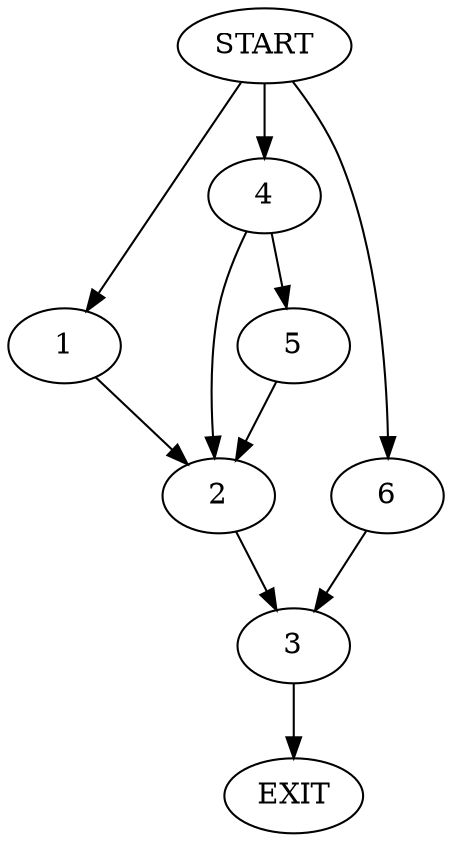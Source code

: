 digraph {
0 [label="START"]
7 [label="EXIT"]
0 -> 1
1 -> 2
2 -> 3
0 -> 4
4 -> 5
4 -> 2
5 -> 2
3 -> 7
0 -> 6
6 -> 3
}
